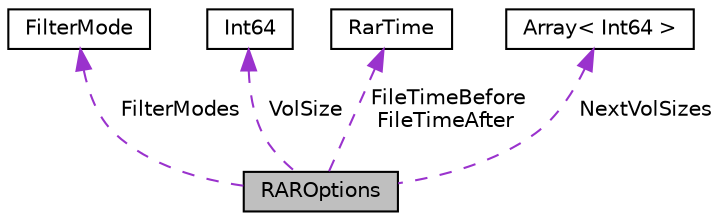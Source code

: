 digraph "RAROptions"
{
 // LATEX_PDF_SIZE
  edge [fontname="Helvetica",fontsize="10",labelfontname="Helvetica",labelfontsize="10"];
  node [fontname="Helvetica",fontsize="10",shape=record];
  Node1 [label="RAROptions",height=0.2,width=0.4,color="black", fillcolor="grey75", style="filled", fontcolor="black",tooltip=" "];
  Node2 -> Node1 [dir="back",color="darkorchid3",fontsize="10",style="dashed",label=" FilterModes" ,fontname="Helvetica"];
  Node2 [label="FilterMode",height=0.2,width=0.4,color="black", fillcolor="white", style="filled",URL="$structFilterMode.html",tooltip=" "];
  Node3 -> Node1 [dir="back",color="darkorchid3",fontsize="10",style="dashed",label=" VolSize" ,fontname="Helvetica"];
  Node3 [label="Int64",height=0.2,width=0.4,color="black", fillcolor="white", style="filled",URL="$classInt64.html",tooltip=" "];
  Node4 -> Node1 [dir="back",color="darkorchid3",fontsize="10",style="dashed",label=" FileTimeBefore\nFileTimeAfter" ,fontname="Helvetica"];
  Node4 [label="RarTime",height=0.2,width=0.4,color="black", fillcolor="white", style="filled",URL="$classRarTime.html",tooltip=" "];
  Node5 -> Node1 [dir="back",color="darkorchid3",fontsize="10",style="dashed",label=" NextVolSizes" ,fontname="Helvetica"];
  Node5 [label="Array\< Int64 \>",height=0.2,width=0.4,color="black", fillcolor="white", style="filled",URL="$classArray.html",tooltip=" "];
}
